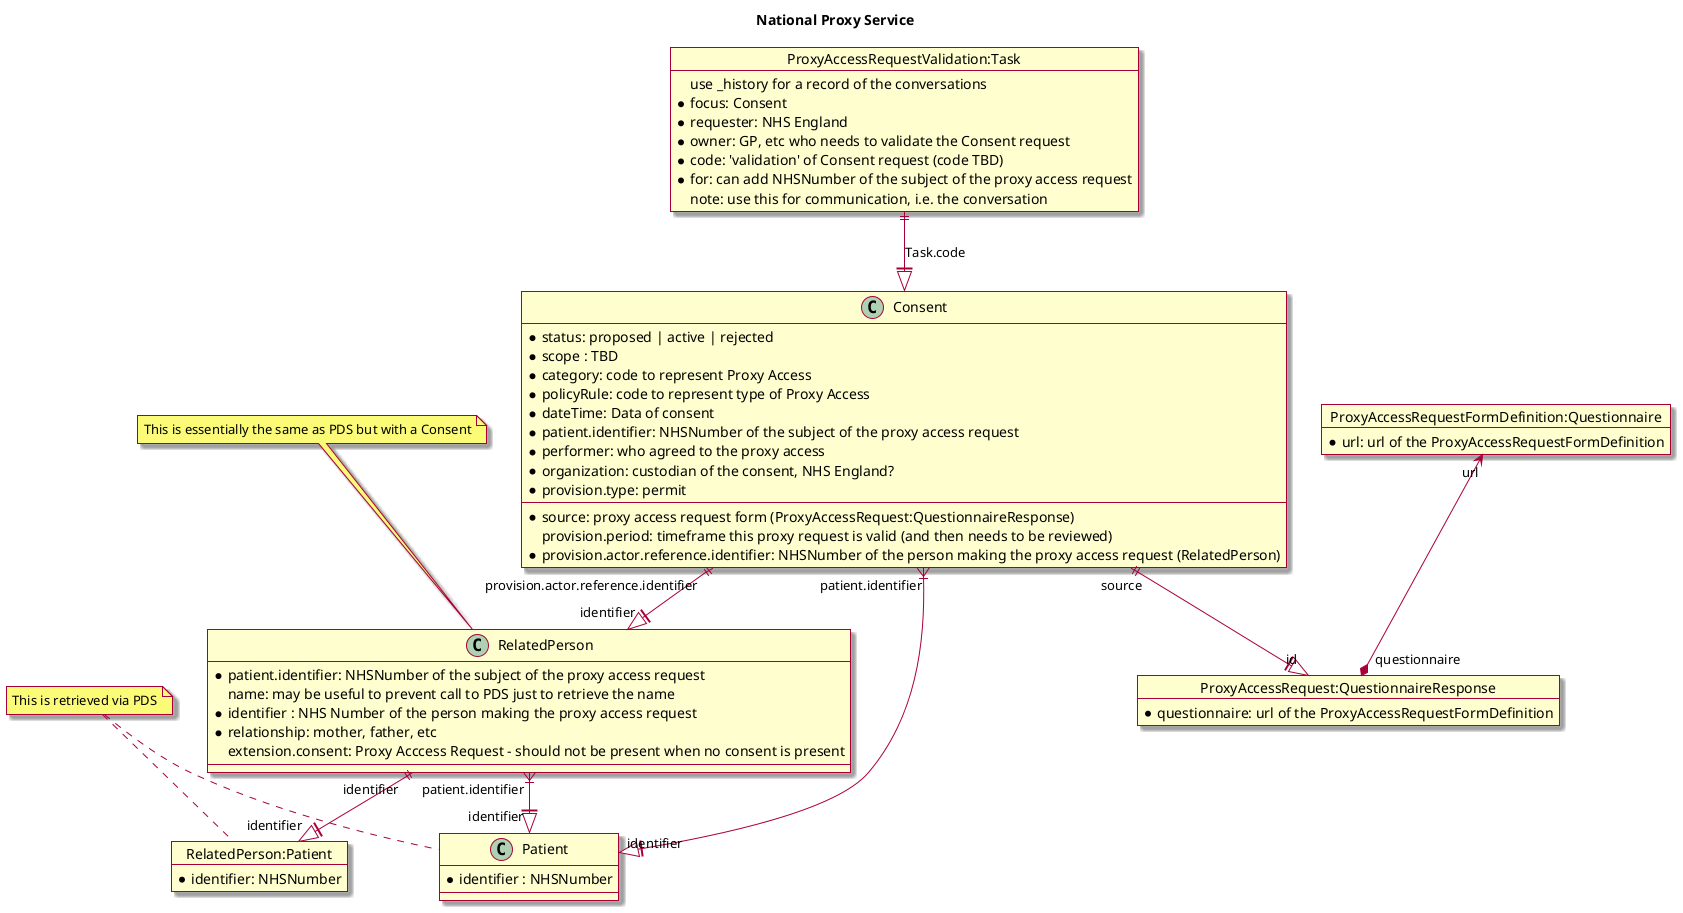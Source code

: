 @startuml

skin rose

title National Proxy Service

class Consent {
  * status: proposed | active | rejected
  * scope : TBD
  * category: code to represent Proxy Access
  * policyRule: code to represent type of Proxy Access
  * dateTime: Data of consent
  * patient.identifier: NHSNumber of the subject of the proxy access request
  * performer: who agreed to the proxy access
  * organization: custodian of the consent, NHS England?
  * source: proxy access request form (ProxyAccessRequest:QuestionnaireResponse)
  * provision.type: permit
  provision.period: timeframe this proxy request is valid (and then needs to be reviewed)
  * provision.actor.reference.identifier: NHSNumber of the person making the proxy access request (RelatedPerson)
}

class RelatedPerson {
  * patient.identifier: NHSNumber of the subject of the proxy access request
  name: may be useful to prevent call to PDS just to retrieve the name
  * identifier : NHS Number of the person making the proxy access request
  * relationship: mother, father, etc
  extension.consent: Proxy Acccess Request - should not be present when no consent is present
}

class Patient {
  * identifier : NHSNumber
}

object "RelatedPerson:Patient" as p1 {
  * identifier: NHSNumber
}


object "ProxyAccessRequestValidation:Task" as task1 {
    use _history for a record of the conversations
    * focus: Consent
    * requester: NHS England
    * owner: GP, etc who needs to validate the Consent request
    * code: 'validation' of Consent request (code TBD)
    * for: can add NHSNumber of the subject of the proxy access request
    note: use this for communication, i.e. the conversation
}

object "ProxyAccessRequest:QuestionnaireResponse" as qr1 {
    * questionnaire: url of the ProxyAccessRequestFormDefinition
}

object "ProxyAccessRequestFormDefinition:Questionnaire" as q1 {
    * url: url of the ProxyAccessRequestFormDefinition
}

Consent "provision.actor.reference.identifier" ||--||> "identifier" RelatedPerson
Consent "patient.identifier" }|--||> "identifier" Patient
Consent "source" ||--||> "id" qr1

RelatedPerson "identifier" ||--||> "identifier" p1
RelatedPerson "patient.identifier" }|--||> "identifier" Patient

q1 "url"  <--* "questionnaire" qr1

task1 ||--||> Consent: Task.code

note "This is essentially the same as PDS but with a Consent" as PDSOverlap
note "This is retrieved via PDS" as PDS

PDS .. Patient
PDS .. p1
PDSOverlap .. RelatedPerson

@enduml
